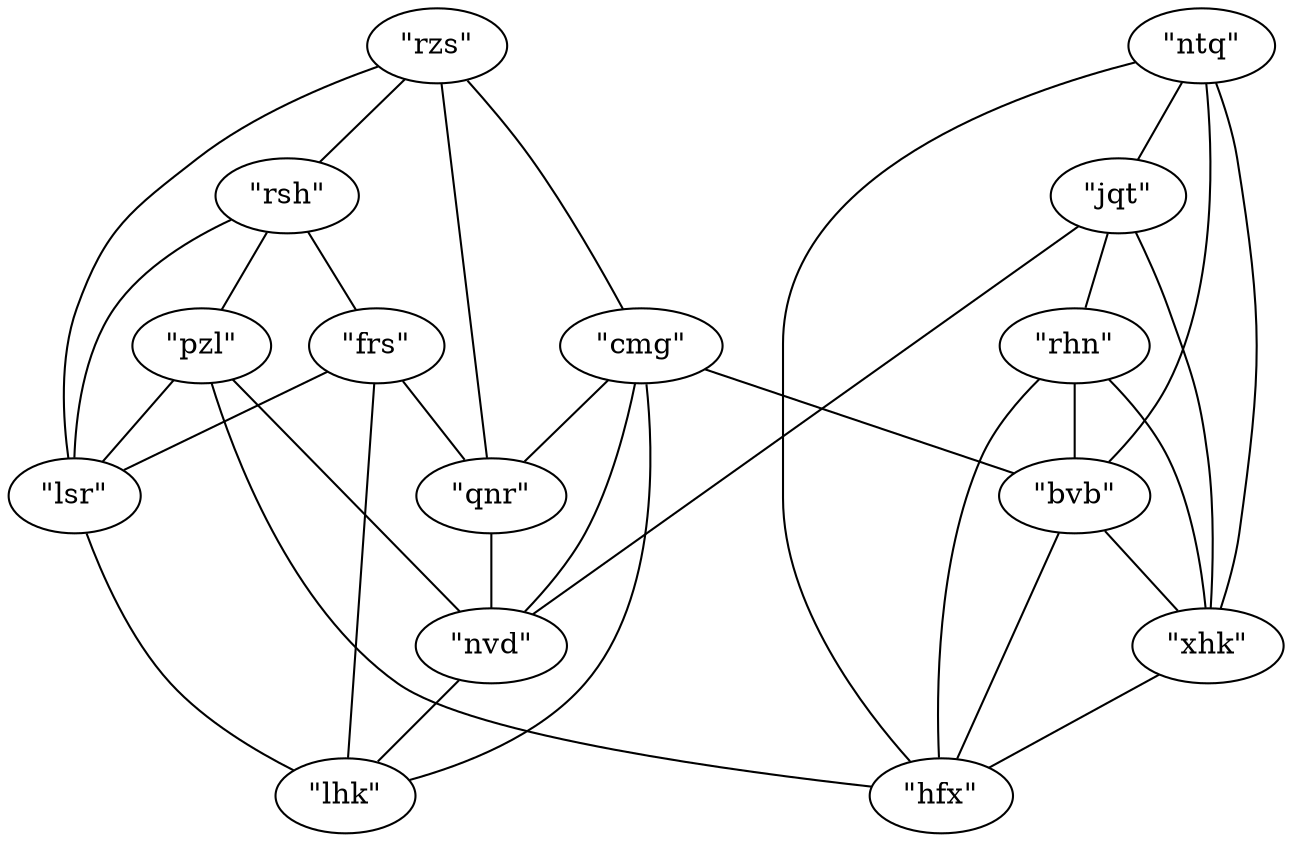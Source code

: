 graph {
    0 [ label = "\"rsh\"\l" ]
    1 [ label = "\"frs\"\l" ]
    2 [ label = "\"pzl\"\l" ]
    3 [ label = "\"lsr\"\l" ]
    4 [ label = "\"jqt\"\l" ]
    5 [ label = "\"rhn\"\l" ]
    6 [ label = "\"xhk\"\l" ]
    7 [ label = "\"nvd\"\l" ]
    8 [ label = "\"hfx\"\l" ]
    9 [ label = "\"cmg\"\l" ]
    10 [ label = "\"qnr\"\l" ]
    11 [ label = "\"lhk\"\l" ]
    12 [ label = "\"bvb\"\l" ]
    13 [ label = "\"ntq\"\l" ]
    14 [ label = "\"rzs\"\l" ]
    0 -- 1 [ ]
    0 -- 2 [ ]
    0 -- 3 [ ]
    4 -- 5 [ ]
    4 -- 6 [ ]
    4 -- 7 [ ]
    6 -- 8 [ ]
    9 -- 10 [ ]
    9 -- 7 [ ]
    9 -- 11 [ ]
    9 -- 12 [ ]
    5 -- 6 [ ]
    5 -- 12 [ ]
    5 -- 8 [ ]
    12 -- 6 [ ]
    12 -- 8 [ ]
    2 -- 3 [ ]
    2 -- 8 [ ]
    2 -- 7 [ ]
    10 -- 7 [ ]
    13 -- 4 [ ]
    13 -- 8 [ ]
    13 -- 12 [ ]
    13 -- 6 [ ]
    7 -- 11 [ ]
    3 -- 11 [ ]
    14 -- 10 [ ]
    14 -- 9 [ ]
    14 -- 3 [ ]
    14 -- 0 [ ]
    1 -- 10 [ ]
    1 -- 11 [ ]
    1 -- 3 [ ]
}
